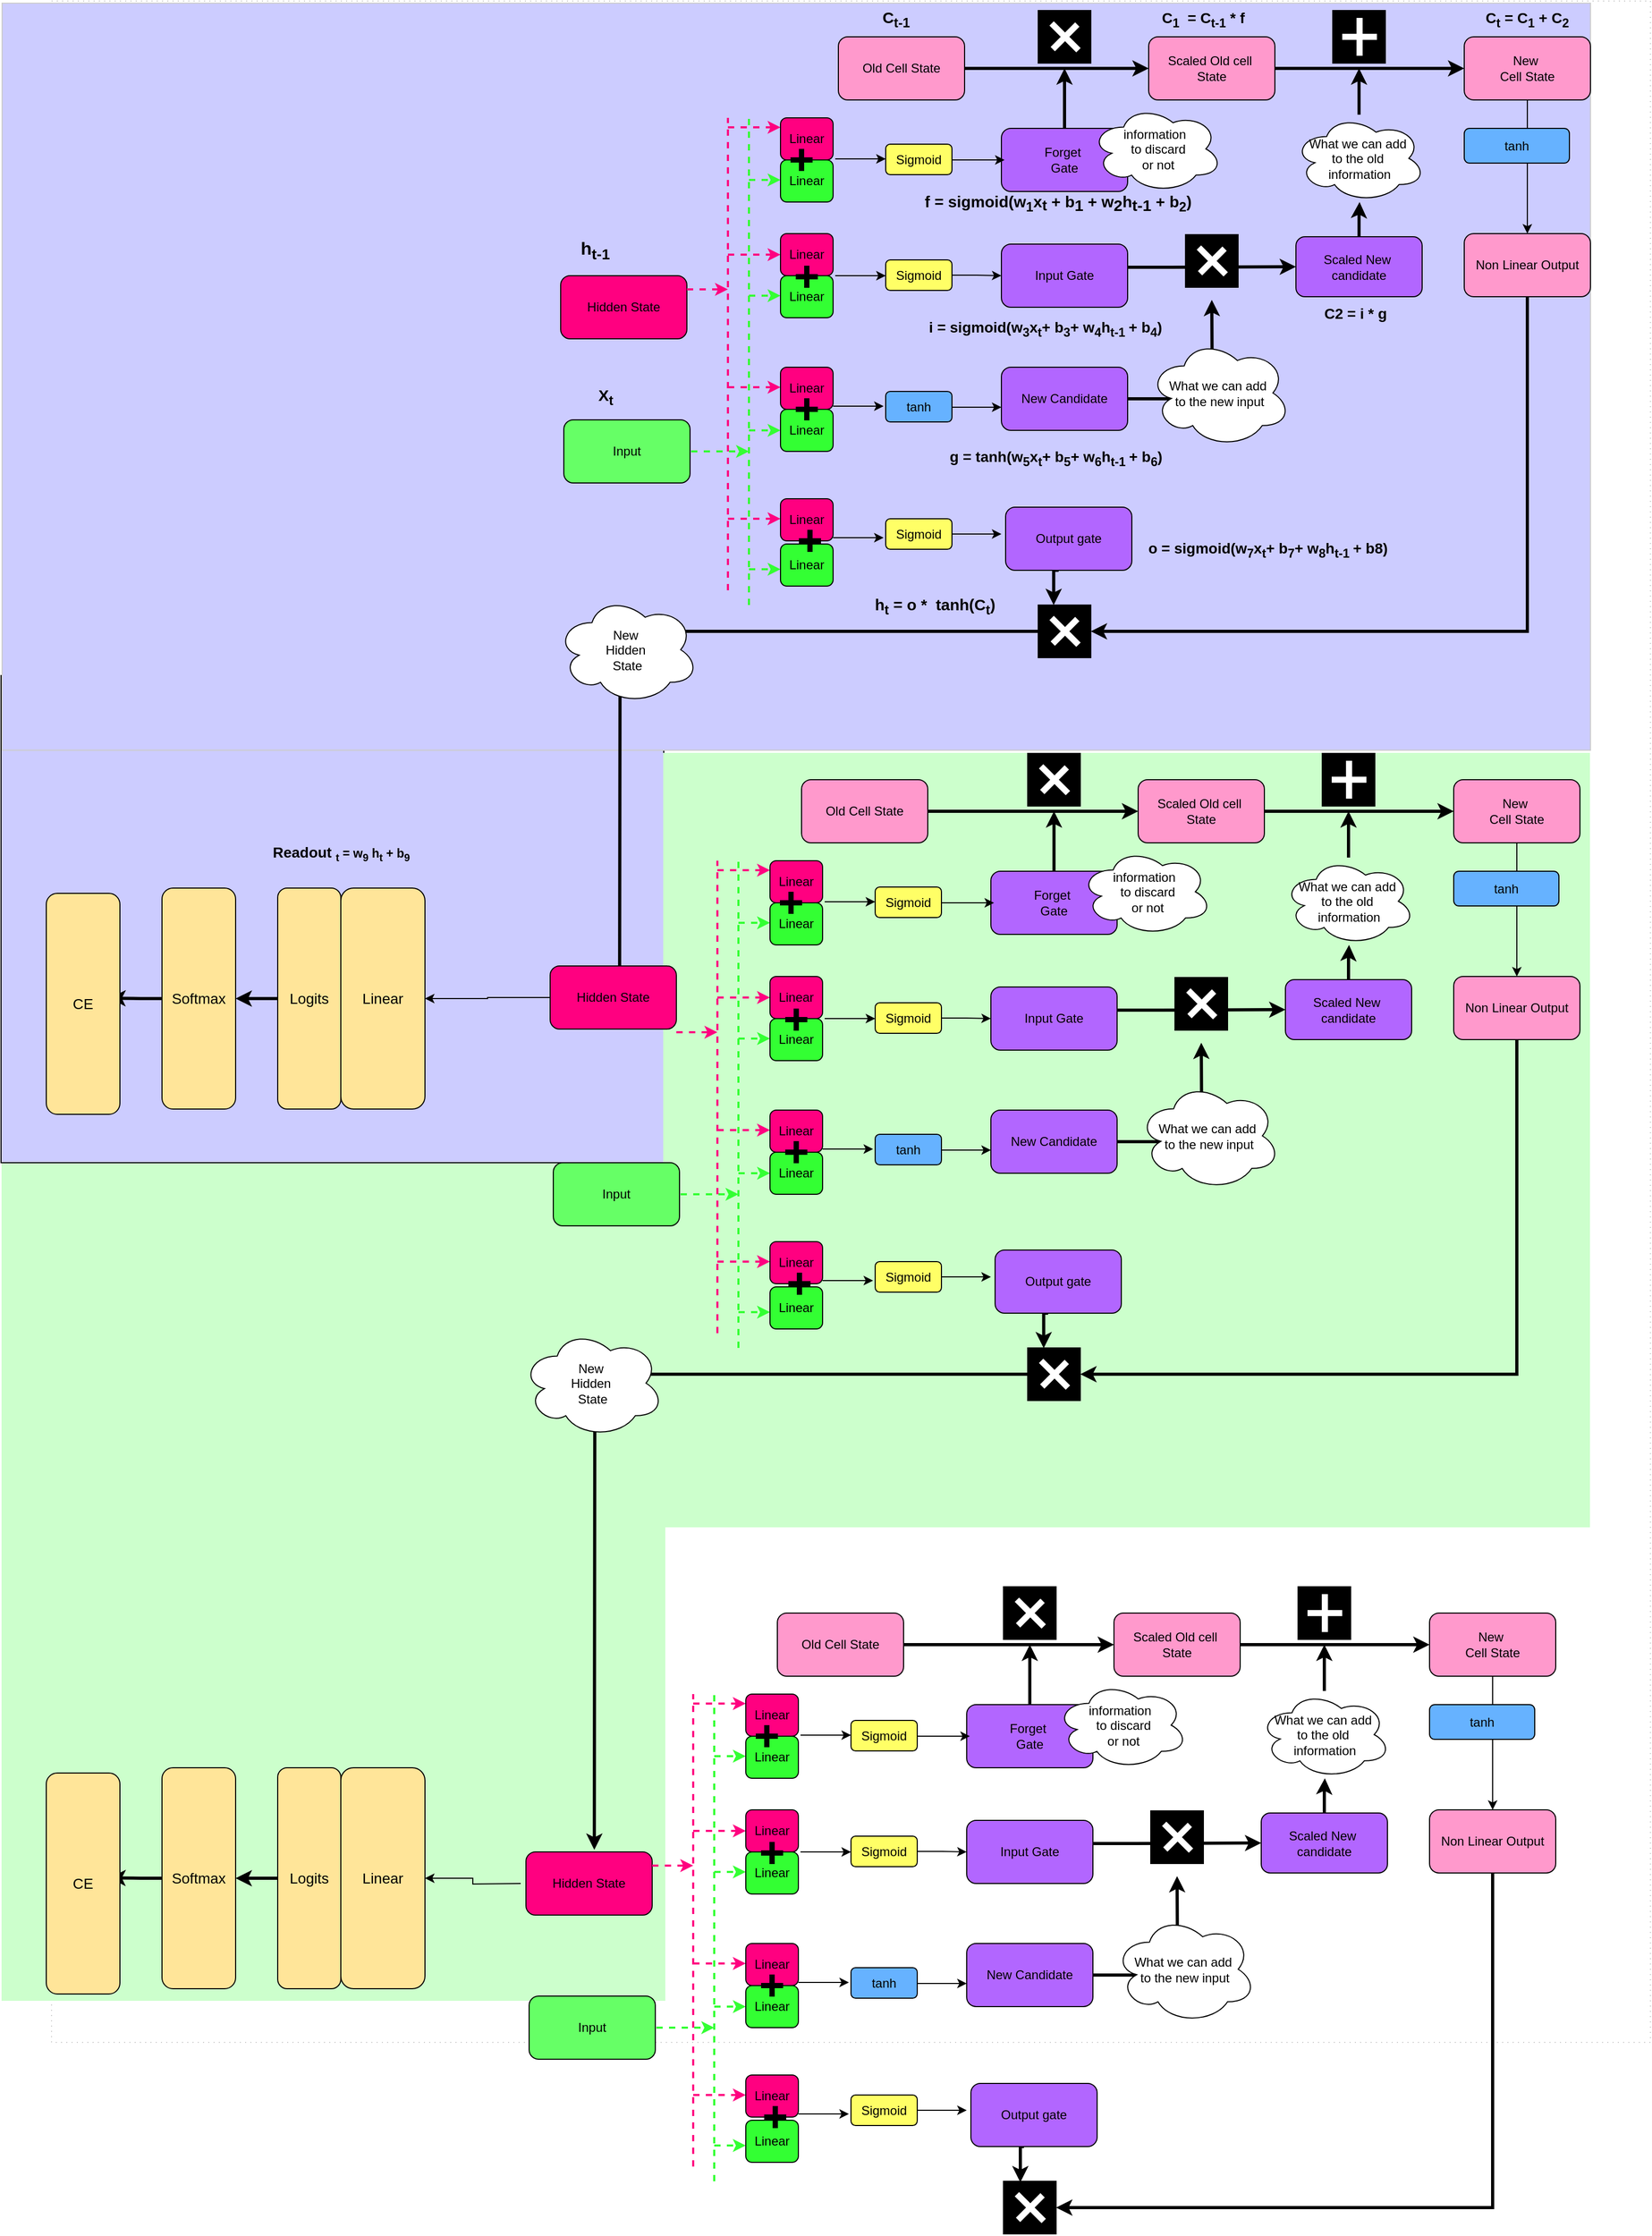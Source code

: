 <mxGraphModel dx="972" dy="592" grid="1" gridSize="10" guides="1" tooltips="1" connect="1" arrows="1" fold="1" page="1" pageScale="1" pageWidth="1654" pageHeight="2336" background="#ffffff"><root><mxCell id="0"/><mxCell id="1" parent="0"/><mxCell id="340" value="" style="group;dashed=1;dashPattern=1 4;fillColor=#ffffff;strokeColor=#CCCCCC;" parent="1" vertex="1" connectable="0"><mxGeometry x="134" y="63" width="1520" height="1940" as="geometry"/></mxCell><mxCell id="337" value="" style="rounded=0;whiteSpace=wrap;html=1;fillColor=#CCCCFF;" parent="340" vertex="1"><mxGeometry x="-48" y="641" width="630" height="463" as="geometry"/></mxCell><mxCell id="336" value="" style="rounded=0;whiteSpace=wrap;html=1;fillColor=#CCCCFF;strokeColor=#CCCCCC;" parent="340" vertex="1"><mxGeometry x="-47" y="2" width="1510" height="710" as="geometry"/></mxCell><mxCell id="343" value="" style="rounded=0;whiteSpace=wrap;html=1;fillColor=#CCFFCC;strokeColor=#CCFFCC;" parent="340" vertex="1"><mxGeometry x="582" y="715" width="880" height="735" as="geometry"/></mxCell><mxCell id="345" value="" style="rounded=0;whiteSpace=wrap;html=1;fillColor=#CCFFCC;strokeColor=#CCFFCC;" parent="340" vertex="1"><mxGeometry x="-47" y="1105" width="630" height="795" as="geometry"/></mxCell><mxCell id="350" value="&lt;font style=&quot;font-size: 17px&quot;&gt;&lt;b&gt;h&lt;sub&gt;t-1&lt;/sub&gt;&lt;/b&gt;&lt;/font&gt;" style="text;html=1;strokeColor=none;fillColor=none;align=center;verticalAlign=middle;whiteSpace=wrap;rounded=0;dashed=1;dashPattern=1 4;" parent="340" vertex="1"><mxGeometry x="497" y="227" width="40" height="20" as="geometry"/></mxCell><mxCell id="357" value="&lt;font style=&quot;font-size: 14px&quot;&gt;&lt;b&gt;C2 = i * g&lt;/b&gt;&lt;/font&gt;" style="text;html=1;resizable=0;points=[];autosize=1;align=left;verticalAlign=top;spacingTop=-4;" parent="340" vertex="1"><mxGeometry x="1208" y="286" width="80" height="10" as="geometry"/></mxCell><mxCell id="353" value="&lt;font style=&quot;font-size: 15px&quot;&gt;&lt;b&gt;C&lt;sub&gt;t-1&lt;/sub&gt;&lt;/b&gt;&lt;/font&gt;" style="text;html=1;strokeColor=none;fillColor=none;align=center;verticalAlign=middle;whiteSpace=wrap;rounded=0;dashed=1;dashPattern=1 4;" parent="340" vertex="1"><mxGeometry x="783" y="7" width="40" height="20" as="geometry"/></mxCell><mxCell id="355" value="&lt;font style=&quot;font-size: 14px&quot;&gt;&lt;b&gt;C&lt;sub&gt;1&lt;/sub&gt;&amp;nbsp; = C&lt;sub&gt;t-1&lt;/sub&gt; * f&lt;/b&gt;&lt;/font&gt;" style="text;html=1;strokeColor=none;fillColor=none;align=center;verticalAlign=middle;whiteSpace=wrap;rounded=0;dashed=1;dashPattern=1 4;" parent="340" vertex="1"><mxGeometry x="1010" y="7" width="170" height="20" as="geometry"/></mxCell><mxCell id="356" value="&lt;font style=&quot;font-size: 14px&quot;&gt;&lt;b&gt;C&lt;sub&gt;t&lt;/sub&gt; = C&lt;sub&gt;1&lt;/sub&gt; + C&lt;sub&gt;2&lt;/sub&gt;&lt;/b&gt;&lt;/font&gt;" style="text;html=1;strokeColor=none;fillColor=none;align=center;verticalAlign=middle;whiteSpace=wrap;rounded=0;dashed=1;dashPattern=1 4;" parent="340" vertex="1"><mxGeometry x="1343" y="2" width="120" height="30" as="geometry"/></mxCell><mxCell id="352" value="&lt;font style=&quot;font-size: 15px&quot;&gt;&lt;b&gt;X&lt;sub&gt;t&lt;/sub&gt;&lt;/b&gt;&lt;/font&gt;" style="text;html=1;strokeColor=none;fillColor=none;align=center;verticalAlign=middle;whiteSpace=wrap;rounded=0;dashed=1;dashPattern=1 4;" parent="340" vertex="1"><mxGeometry x="507" y="366" width="40" height="20" as="geometry"/></mxCell><mxCell id="358" style="edgeStyle=orthogonalEdgeStyle;rounded=0;html=1;exitX=0.5;exitY=0;entryX=0.5;entryY=0;jettySize=auto;orthogonalLoop=1;" parent="340" source="352" target="352" edge="1"><mxGeometry relative="1" as="geometry"/></mxCell><mxCell id="371" value="&lt;b&gt;&lt;font style=&quot;font-size: 15px&quot;&gt;f = sigmoid(w&lt;sub&gt;1&lt;/sub&gt;x&lt;/font&gt;&lt;font&gt;&lt;sub&gt;&lt;font style=&quot;font-size: 14px&quot;&gt;t&lt;/font&gt;&lt;/sub&gt;&lt;span style=&quot;font-size: 15px&quot;&gt;&amp;nbsp;+ b&lt;/span&gt;&lt;sub style=&quot;font-size: 15px&quot;&gt;1&lt;/sub&gt;&lt;span style=&quot;font-size: 15px&quot;&gt; + w&lt;/span&gt;&lt;sub style=&quot;font-size: 15px&quot;&gt;2&lt;/sub&gt;&lt;span style=&quot;font-size: 15px&quot;&gt;h&lt;/span&gt;&lt;sub style=&quot;font-size: 15px&quot;&gt;t-1&amp;nbsp;&lt;/sub&gt;&lt;span style=&quot;font-size: 15px&quot;&gt;+ b&lt;sub&gt;2&lt;/sub&gt;)&lt;/span&gt;&lt;/font&gt;&lt;/b&gt;" style="text;html=1;strokeColor=none;fillColor=none;align=center;verticalAlign=middle;whiteSpace=wrap;rounded=0;dashed=1;dashPattern=1 4;" parent="340" vertex="1"><mxGeometry x="787" y="182" width="340" height="20" as="geometry"/></mxCell><mxCell id="372" value="&lt;font style=&quot;font-size: 14px&quot;&gt;&lt;b&gt;i = sigmoid(w&lt;sub&gt;3&lt;/sub&gt;x&lt;sub&gt;t&lt;/sub&gt;+ b&lt;sub&gt;3&lt;/sub&gt;+ w&lt;sub&gt;4&lt;/sub&gt;h&lt;sub&gt;t-1&amp;nbsp;&lt;/sub&gt;+ b&lt;sub&gt;4&lt;/sub&gt;)&lt;/b&gt;&lt;/font&gt;" style="text;html=1;strokeColor=none;fillColor=none;align=center;verticalAlign=middle;whiteSpace=wrap;rounded=0;dashed=1;dashPattern=1 4;" parent="340" vertex="1"><mxGeometry x="805" y="301" width="280" height="20" as="geometry"/></mxCell><mxCell id="373" value="&lt;font style=&quot;font-size: 14px&quot;&gt;&lt;b&gt;&lt;span&gt;o = sigmoid(w&lt;/span&gt;&lt;sub&gt;7&lt;/sub&gt;&lt;span&gt;x&lt;/span&gt;&lt;sub&gt;t&lt;/sub&gt;&lt;span&gt;+ b&lt;/span&gt;&lt;sub&gt;7&lt;/sub&gt;&lt;span&gt;+ w&lt;/span&gt;&lt;sub&gt;8&lt;/sub&gt;&lt;span&gt;h&lt;/span&gt;&lt;sub&gt;t-1&amp;nbsp;&lt;/sub&gt;&lt;span&gt;+ b8)&lt;/span&gt;&lt;/b&gt;&lt;/font&gt;" style="text;html=1;strokeColor=none;fillColor=none;align=center;verticalAlign=middle;whiteSpace=wrap;rounded=0;dashed=1;dashPattern=1 4;" parent="340" vertex="1"><mxGeometry x="1033" y="511" width="247" height="20" as="geometry"/></mxCell><mxCell id="376" value="&lt;font style=&quot;font-size: 14px&quot;&gt;&lt;b&gt;g = tanh(w&lt;sub&gt;5&lt;/sub&gt;x&lt;sub&gt;t&lt;/sub&gt;+ b&lt;sub&gt;5&lt;/sub&gt;+ w&lt;sub&gt;6&lt;/sub&gt;h&lt;sub&gt;t-1&amp;nbsp;&lt;/sub&gt;+ b&lt;sub&gt;6&lt;/sub&gt;)&lt;/b&gt;&lt;/font&gt;" style="text;html=1;strokeColor=none;fillColor=none;align=center;verticalAlign=middle;whiteSpace=wrap;rounded=0;dashed=1;dashPattern=1 4;" vertex="1" parent="340"><mxGeometry x="815" y="424" width="280" height="20" as="geometry"/></mxCell><mxCell id="377" value="&lt;font style=&quot;font-size: 15px&quot;&gt;&lt;b&gt;h&lt;sub&gt;t&lt;/sub&gt; = o *&amp;nbsp; tanh(C&lt;sub&gt;t&lt;/sub&gt;)&lt;/b&gt;&lt;/font&gt;" style="text;html=1;strokeColor=none;fillColor=none;align=center;verticalAlign=middle;whiteSpace=wrap;rounded=0;" vertex="1" parent="340"><mxGeometry x="760" y="565" width="160" height="20" as="geometry"/></mxCell><mxCell id="378" value="&lt;b style=&quot;font-size: 14px&quot;&gt;Readout &lt;/b&gt;&lt;b style=&quot;font-size: 11.667px&quot;&gt;&lt;sub&gt;t&lt;/sub&gt; = w&lt;sub&gt;9&lt;/sub&gt; h&lt;sub&gt;t&lt;/sub&gt; + b&lt;sub&gt;9&lt;/sub&gt;&lt;/b&gt;" style="text;html=1;strokeColor=none;fillColor=none;align=center;verticalAlign=middle;whiteSpace=wrap;rounded=0;" vertex="1" parent="340"><mxGeometry x="168" y="800" width="215" height="20" as="geometry"/></mxCell><mxCell id="2" value="Hidden State" style="rounded=1;whiteSpace=wrap;html=1;fillColor=#FF0080;" parent="1" vertex="1"><mxGeometry x="618" y="324" width="120" height="60" as="geometry"/></mxCell><mxCell id="3" value="Input" style="rounded=1;whiteSpace=wrap;html=1;fillColor=#66FF66;" parent="1" vertex="1"><mxGeometry x="621" y="461" width="120" height="60" as="geometry"/></mxCell><mxCell id="28" style="edgeStyle=orthogonalEdgeStyle;rounded=0;html=1;jettySize=auto;orthogonalLoop=1;strokeWidth=3;" parent="1" source="12" target="13" edge="1"><mxGeometry relative="1" as="geometry"/></mxCell><mxCell id="12" value="Old&amp;nbsp;&lt;span&gt;Cell State&lt;/span&gt;" style="rounded=1;whiteSpace=wrap;html=1;fillColor=#FF99CC;" parent="1" vertex="1"><mxGeometry x="882" y="97" width="120" height="60" as="geometry"/></mxCell><mxCell id="29" style="edgeStyle=orthogonalEdgeStyle;rounded=0;html=1;entryX=0;entryY=0.5;jettySize=auto;orthogonalLoop=1;strokeWidth=3;" parent="1" source="13" target="14" edge="1"><mxGeometry relative="1" as="geometry"/></mxCell><mxCell id="13" value="Scaled Old cell&amp;nbsp;&lt;div&gt;State&lt;/div&gt;" style="rounded=1;whiteSpace=wrap;html=1;fillColor=#FF99CC;" parent="1" vertex="1"><mxGeometry x="1177" y="97" width="120" height="60" as="geometry"/></mxCell><mxCell id="51" style="edgeStyle=orthogonalEdgeStyle;rounded=0;html=1;exitX=0.5;exitY=1;jettySize=auto;orthogonalLoop=1;" parent="1" source="14" target="20" edge="1"><mxGeometry relative="1" as="geometry"/></mxCell><mxCell id="14" value="New&amp;nbsp;&lt;div&gt;Cell State&lt;/div&gt;" style="rounded=1;whiteSpace=wrap;html=1;fillColor=#FF99CC;" parent="1" vertex="1"><mxGeometry x="1477" y="97" width="120" height="60" as="geometry"/></mxCell><mxCell id="87" style="edgeStyle=orthogonalEdgeStyle;rounded=0;html=1;jettySize=auto;orthogonalLoop=1;strokeColor=#000000;strokeWidth=3;" parent="1" source="15" edge="1"><mxGeometry relative="1" as="geometry"><mxPoint x="1237" y="347" as="targetPoint"/></mxGeometry></mxCell><mxCell id="15" value="New Candidate" style="rounded=1;whiteSpace=wrap;html=1;fillColor=#B266FF;" parent="1" vertex="1"><mxGeometry x="1037" y="411" width="120" height="60" as="geometry"/></mxCell><mxCell id="52" style="edgeStyle=orthogonalEdgeStyle;rounded=0;html=1;jettySize=auto;orthogonalLoop=1;strokeWidth=3;" parent="1" source="16" edge="1"><mxGeometry relative="1" as="geometry"><mxPoint x="1097" y="127" as="targetPoint"/></mxGeometry></mxCell><mxCell id="16" value="Forget&amp;nbsp;&lt;div&gt;Gate&lt;/div&gt;" style="rounded=1;whiteSpace=wrap;html=1;fillColor=#B266FF;" parent="1" vertex="1"><mxGeometry x="1037" y="184" width="120" height="60" as="geometry"/></mxCell><mxCell id="31" style="edgeStyle=orthogonalEdgeStyle;rounded=0;html=1;entryX=0;entryY=0.5;jettySize=auto;orthogonalLoop=1;strokeWidth=3;" parent="1" source="17" target="19" edge="1"><mxGeometry relative="1" as="geometry"><Array as="points"><mxPoint x="1197" y="316"/><mxPoint x="1197" y="316"/></Array></mxGeometry></mxCell><mxCell id="17" value="Input Gate" style="rounded=1;whiteSpace=wrap;html=1;fillColor=#B266FF;" parent="1" vertex="1"><mxGeometry x="1037" y="294" width="120" height="60" as="geometry"/></mxCell><mxCell id="84" style="edgeStyle=orthogonalEdgeStyle;rounded=0;html=1;exitX=0.5;exitY=1;jettySize=auto;orthogonalLoop=1;strokeColor=#000000;strokeWidth=3;" parent="1" edge="1"><mxGeometry relative="1" as="geometry"><mxPoint x="1091.412" y="603.941" as="sourcePoint"/><mxPoint x="1086.706" y="637" as="targetPoint"/></mxGeometry></mxCell><mxCell id="18" value="Output gate" style="rounded=1;whiteSpace=wrap;html=1;fillColor=#B266FF;" parent="1" vertex="1"><mxGeometry x="1041" y="544" width="120" height="60" as="geometry"/></mxCell><mxCell id="30" style="edgeStyle=orthogonalEdgeStyle;rounded=0;html=1;jettySize=auto;orthogonalLoop=1;strokeWidth=3;" parent="1" source="90" edge="1"><mxGeometry relative="1" as="geometry"><mxPoint x="1377.0" y="127" as="targetPoint"/></mxGeometry></mxCell><mxCell id="19" value="Scaled New&amp;nbsp;&lt;div&gt;candidate&lt;/div&gt;" style="rounded=1;whiteSpace=wrap;html=1;fillColor=#B266FF;" parent="1" vertex="1"><mxGeometry x="1317" y="287" width="120" height="57" as="geometry"/></mxCell><mxCell id="83" style="edgeStyle=orthogonalEdgeStyle;rounded=0;html=1;exitX=0.5;exitY=1;entryX=1;entryY=0.5;jettySize=auto;orthogonalLoop=1;strokeColor=#000000;strokeWidth=3;" parent="1" source="20" target="81" edge="1"><mxGeometry relative="1" as="geometry"/></mxCell><mxCell id="20" value="Non Linear Output" style="rounded=1;whiteSpace=wrap;html=1;fillColor=#FF99CC;" parent="1" vertex="1"><mxGeometry x="1477" y="284" width="120" height="60" as="geometry"/></mxCell><mxCell id="22" value="tanh" style="rounded=1;whiteSpace=wrap;html=1;fillColor=#66B2FF;" parent="1" vertex="1"><mxGeometry x="1477" y="184" width="100" height="33" as="geometry"/></mxCell><mxCell id="39" style="edgeStyle=orthogonalEdgeStyle;rounded=0;html=1;jettySize=auto;orthogonalLoop=1;" parent="1" source="23" edge="1"><mxGeometry relative="1" as="geometry"><mxPoint x="1037" y="569.5" as="targetPoint"/></mxGeometry></mxCell><mxCell id="23" value="&lt;span&gt;Sigmoid&lt;/span&gt;" style="rounded=1;whiteSpace=wrap;html=1;fillColor=#FFFF66;" parent="1" vertex="1"><mxGeometry x="927" y="555" width="63" height="29" as="geometry"/></mxCell><mxCell id="50" style="edgeStyle=orthogonalEdgeStyle;rounded=0;html=1;entryX=0.083;entryY=0.625;entryPerimeter=0;jettySize=auto;orthogonalLoop=1;" parent="1" edge="1"><mxGeometry relative="1" as="geometry"><mxPoint x="980" y="449" as="sourcePoint"/><mxPoint x="1037" y="449" as="targetPoint"/></mxGeometry></mxCell><mxCell id="24" value="tanh" style="rounded=1;whiteSpace=wrap;html=1;fillColor=#66B2FF;" parent="1" vertex="1"><mxGeometry x="927" y="434" width="63" height="29" as="geometry"/></mxCell><mxCell id="36" style="edgeStyle=orthogonalEdgeStyle;rounded=0;html=1;entryX=0;entryY=0.5;jettySize=auto;orthogonalLoop=1;" parent="1" source="25" target="17" edge="1"><mxGeometry relative="1" as="geometry"/></mxCell><mxCell id="25" value="&lt;span&gt;Sigmoid&lt;/span&gt;" style="rounded=1;whiteSpace=wrap;html=1;fillColor=#FFFF66;" parent="1" vertex="1"><mxGeometry x="927" y="309" width="63" height="29" as="geometry"/></mxCell><mxCell id="35" style="edgeStyle=orthogonalEdgeStyle;rounded=0;html=1;entryX=0.083;entryY=0.492;entryPerimeter=0;jettySize=auto;orthogonalLoop=1;" parent="1" edge="1"><mxGeometry relative="1" as="geometry"><mxPoint x="983" y="214" as="sourcePoint"/><mxPoint x="1040" y="214" as="targetPoint"/></mxGeometry></mxCell><mxCell id="26" value="Sigmoid" style="rounded=1;whiteSpace=wrap;html=1;fillColor=#FFFF66;" parent="1" vertex="1"><mxGeometry x="927" y="199" width="63" height="29" as="geometry"/></mxCell><mxCell id="54" value="" style="endArrow=classic;html=1;" parent="1" edge="1"><mxGeometry width="50" height="50" relative="1" as="geometry"><mxPoint x="879" y="213" as="sourcePoint"/><mxPoint x="927" y="213" as="targetPoint"/></mxGeometry></mxCell><mxCell id="55" value="" style="endArrow=classic;html=1;" parent="1" edge="1"><mxGeometry width="50" height="50" relative="1" as="geometry"><mxPoint x="877" y="573" as="sourcePoint"/><mxPoint x="925" y="573" as="targetPoint"/></mxGeometry></mxCell><mxCell id="56" value="" style="endArrow=classic;html=1;" parent="1" edge="1"><mxGeometry width="50" height="50" relative="1" as="geometry"><mxPoint x="877" y="448" as="sourcePoint"/><mxPoint x="925" y="448" as="targetPoint"/></mxGeometry></mxCell><mxCell id="57" value="" style="endArrow=classic;html=1;" parent="1" edge="1"><mxGeometry width="50" height="50" relative="1" as="geometry"><mxPoint x="879" y="324" as="sourcePoint"/><mxPoint x="927" y="324" as="targetPoint"/></mxGeometry></mxCell><mxCell id="58" value="" style="endArrow=none;dashed=1;html=1;strokeWidth=2;strokeColor=#FF0080;" parent="1" edge="1"><mxGeometry width="50" height="50" relative="1" as="geometry"><mxPoint x="777" y="623" as="sourcePoint"/><mxPoint x="777" y="174" as="targetPoint"/></mxGeometry></mxCell><mxCell id="59" value="" style="endArrow=none;html=1;strokeWidth=2;strokeColor=#33FF33;dashed=1;" parent="1" edge="1"><mxGeometry width="50" height="50" relative="1" as="geometry"><mxPoint x="797" y="637" as="sourcePoint"/><mxPoint x="797" y="174" as="targetPoint"/></mxGeometry></mxCell><mxCell id="60" style="edgeStyle=orthogonalEdgeStyle;rounded=0;html=1;exitX=1;exitY=0.5;entryX=1;entryY=0.5;jettySize=auto;orthogonalLoop=1;" parent="1" source="2" target="2" edge="1"><mxGeometry relative="1" as="geometry"/></mxCell><mxCell id="61" value="" style="endArrow=classic;html=1;strokeWidth=2;strokeColor=#33FF33;dashed=1;" parent="1" edge="1"><mxGeometry width="50" height="50" relative="1" as="geometry"><mxPoint x="797" y="233" as="sourcePoint"/><mxPoint x="827" y="233" as="targetPoint"/></mxGeometry></mxCell><mxCell id="62" value="" style="endArrow=classic;html=1;strokeWidth=2;strokeColor=#33FF33;dashed=1;" parent="1" edge="1"><mxGeometry width="50" height="50" relative="1" as="geometry"><mxPoint x="797" y="603" as="sourcePoint"/><mxPoint x="827" y="603" as="targetPoint"/></mxGeometry></mxCell><mxCell id="63" value="" style="endArrow=classic;html=1;strokeWidth=2;strokeColor=#33FF33;dashed=1;" parent="1" edge="1"><mxGeometry width="50" height="50" relative="1" as="geometry"><mxPoint x="797" y="471" as="sourcePoint"/><mxPoint x="827" y="471" as="targetPoint"/></mxGeometry></mxCell><mxCell id="64" value="" style="endArrow=classic;html=1;strokeWidth=2;strokeColor=#33FF33;dashed=1;" parent="1" edge="1"><mxGeometry width="50" height="50" relative="1" as="geometry"><mxPoint x="797" y="343" as="sourcePoint"/><mxPoint x="827" y="343" as="targetPoint"/></mxGeometry></mxCell><mxCell id="65" value="" style="endArrow=classic;html=1;dashed=1;strokeWidth=2;strokeColor=#FF0080;" parent="1" edge="1"><mxGeometry width="50" height="50" relative="1" as="geometry"><mxPoint x="777" y="183" as="sourcePoint"/><mxPoint x="827" y="183" as="targetPoint"/></mxGeometry></mxCell><mxCell id="66" value="" style="endArrow=classic;html=1;dashed=1;strokeWidth=2;strokeColor=#FF0080;" parent="1" edge="1"><mxGeometry width="50" height="50" relative="1" as="geometry"><mxPoint x="777" y="304" as="sourcePoint"/><mxPoint x="827" y="304" as="targetPoint"/></mxGeometry></mxCell><mxCell id="67" value="" style="endArrow=classic;html=1;dashed=1;strokeWidth=2;strokeColor=#FF0080;" parent="1" edge="1"><mxGeometry width="50" height="50" relative="1" as="geometry"><mxPoint x="777" y="430" as="sourcePoint"/><mxPoint x="827" y="430" as="targetPoint"/></mxGeometry></mxCell><mxCell id="68" value="" style="endArrow=classic;html=1;dashed=1;strokeWidth=2;strokeColor=#FF0080;" parent="1" edge="1"><mxGeometry width="50" height="50" relative="1" as="geometry"><mxPoint x="777" y="555" as="sourcePoint"/><mxPoint x="827" y="555" as="targetPoint"/></mxGeometry></mxCell><mxCell id="69" value="" style="endArrow=classic;html=1;dashed=1;strokeWidth=2;strokeColor=#FF0080;" parent="1" edge="1"><mxGeometry width="50" height="50" relative="1" as="geometry"><mxPoint x="738" y="337" as="sourcePoint"/><mxPoint x="777" y="337" as="targetPoint"/></mxGeometry></mxCell><mxCell id="70" value="" style="endArrow=classic;html=1;strokeWidth=2;strokeColor=#33FF33;dashed=1;" parent="1" edge="1"><mxGeometry width="50" height="50" relative="1" as="geometry"><mxPoint x="742" y="491" as="sourcePoint"/><mxPoint x="797" y="491" as="targetPoint"/></mxGeometry></mxCell><mxCell id="4" value="Linear" style="rounded=1;whiteSpace=wrap;html=1;fillColor=#FF0080;" parent="1" vertex="1"><mxGeometry x="827" y="174" width="50" height="40" as="geometry"/></mxCell><mxCell id="5" value="&lt;span&gt;Linear&lt;/span&gt;" style="rounded=1;whiteSpace=wrap;html=1;fillColor=#33FF33;" parent="1" vertex="1"><mxGeometry x="827" y="214" width="50" height="40" as="geometry"/></mxCell><mxCell id="45" value="" style="shape=cross;whiteSpace=wrap;html=1;fillColor=#000000;" parent="1" vertex="1"><mxGeometry x="837" y="204" width="20" height="20" as="geometry"/></mxCell><mxCell id="6" value="&lt;span&gt;Linear&lt;/span&gt;" style="rounded=1;whiteSpace=wrap;html=1;direction=west;fillColor=#33FF33;" parent="1" vertex="1"><mxGeometry x="827" y="324" width="50" height="40" as="geometry"/></mxCell><mxCell id="7" value="&lt;span&gt;Linear&lt;/span&gt;" style="rounded=1;whiteSpace=wrap;html=1;fillColor=#FF0080;" parent="1" vertex="1"><mxGeometry x="827" y="284" width="50" height="40" as="geometry"/></mxCell><mxCell id="46" value="" style="shape=cross;whiteSpace=wrap;html=1;fillColor=#000000;" parent="1" vertex="1"><mxGeometry x="842" y="315" width="20" height="20" as="geometry"/></mxCell><mxCell id="8" value="&lt;span&gt;Linear&lt;/span&gt;" style="rounded=1;whiteSpace=wrap;html=1;fillColor=#FF0080;" parent="1" vertex="1"><mxGeometry x="827" y="411" width="50" height="40" as="geometry"/></mxCell><mxCell id="9" value="&lt;span&gt;Linear&lt;/span&gt;" style="rounded=1;whiteSpace=wrap;html=1;fillColor=#33FF33;" parent="1" vertex="1"><mxGeometry x="827" y="451" width="50" height="40" as="geometry"/></mxCell><mxCell id="44" value="" style="shape=cross;whiteSpace=wrap;html=1;fillColor=#000000;" parent="1" vertex="1"><mxGeometry x="842" y="441" width="20" height="20" as="geometry"/></mxCell><mxCell id="10" value="&lt;span&gt;Linear&lt;/span&gt;" style="rounded=1;whiteSpace=wrap;html=1;fillColor=#FF0080;" parent="1" vertex="1"><mxGeometry x="827" y="536" width="50" height="40" as="geometry"/></mxCell><mxCell id="11" value="&lt;span&gt;Linear&lt;/span&gt;" style="rounded=1;whiteSpace=wrap;html=1;fillColor=#33FF33;" parent="1" vertex="1"><mxGeometry x="827" y="579" width="50" height="40" as="geometry"/></mxCell><mxCell id="47" value="" style="shape=cross;whiteSpace=wrap;html=1;fillColor=#000000;" parent="1" vertex="1"><mxGeometry x="845" y="566" width="20" height="20" as="geometry"/></mxCell><mxCell id="72" value="" style="whiteSpace=wrap;html=1;aspect=fixed;fillColor=#000000;" parent="1" vertex="1"><mxGeometry x="1072" y="72" width="50" height="50" as="geometry"/></mxCell><mxCell id="73" value="" style="shape=cross;whiteSpace=wrap;html=1;fillColor=#FFFFFF;rotation=45;" parent="1" vertex="1"><mxGeometry x="1079" y="80" width="37" height="34" as="geometry"/></mxCell><mxCell id="78" value="" style="whiteSpace=wrap;html=1;aspect=fixed;fillColor=#000000;" parent="1" vertex="1"><mxGeometry x="1212" y="285" width="50" height="50" as="geometry"/></mxCell><mxCell id="79" value="" style="shape=cross;whiteSpace=wrap;html=1;fillColor=#FFFFFF;rotation=45;" parent="1" vertex="1"><mxGeometry x="1219" y="293" width="37" height="34" as="geometry"/></mxCell><mxCell id="233" style="edgeStyle=orthogonalEdgeStyle;rounded=0;html=1;exitX=0;exitY=0.5;jettySize=auto;orthogonalLoop=1;strokeColor=#000000;strokeWidth=3;" parent="1" source="81" edge="1"><mxGeometry relative="1" as="geometry"><mxPoint x="674" y="1028" as="targetPoint"/></mxGeometry></mxCell><mxCell id="81" value="" style="whiteSpace=wrap;html=1;aspect=fixed;fillColor=#000000;" parent="1" vertex="1"><mxGeometry x="1072" y="637" width="50" height="50" as="geometry"/></mxCell><mxCell id="82" value="" style="shape=cross;whiteSpace=wrap;html=1;fillColor=#FFFFFF;rotation=45;" parent="1" vertex="1"><mxGeometry x="1079" y="645" width="37" height="34" as="geometry"/></mxCell><mxCell id="85" value="" style="whiteSpace=wrap;html=1;aspect=fixed;fillColor=#000000;" parent="1" vertex="1"><mxGeometry x="1352" y="72" width="50" height="50" as="geometry"/></mxCell><mxCell id="86" value="" style="shape=cross;whiteSpace=wrap;html=1;fillColor=#FFFFFF;rotation=90;" parent="1" vertex="1"><mxGeometry x="1359" y="80" width="37" height="34" as="geometry"/></mxCell><mxCell id="88" value="What we can add&amp;nbsp;&lt;div&gt;to the new input&lt;/div&gt;" style="ellipse;shape=cloud;whiteSpace=wrap;html=1;fillColor=#FFFFFF;" parent="1" vertex="1"><mxGeometry x="1177" y="384" width="135" height="103" as="geometry"/></mxCell><mxCell id="90" value="What we can add&amp;nbsp;&lt;div&gt;to the old&amp;nbsp;&lt;/div&gt;&lt;div&gt;information&lt;/div&gt;" style="ellipse;shape=cloud;whiteSpace=wrap;html=1;fillColor=#FFFFFF;" parent="1" vertex="1"><mxGeometry x="1315" y="171" width="125" height="83" as="geometry"/></mxCell><mxCell id="91" style="edgeStyle=orthogonalEdgeStyle;rounded=0;html=1;jettySize=auto;orthogonalLoop=1;strokeWidth=3;" parent="1" source="19" target="90" edge="1"><mxGeometry relative="1" as="geometry"><mxPoint x="1377.0" y="127" as="targetPoint"/><mxPoint x="1376.706" y="287" as="sourcePoint"/></mxGeometry></mxCell><mxCell id="92" value="&lt;div&gt;information&amp;nbsp;&lt;/div&gt;&lt;div&gt;&amp;nbsp;to discard&lt;/div&gt;&lt;div&gt;&amp;nbsp;or not&lt;/div&gt;" style="ellipse;shape=cloud;whiteSpace=wrap;html=1;fillColor=#FFFFFF;" parent="1" vertex="1"><mxGeometry x="1122" y="162" width="125" height="83" as="geometry"/></mxCell><mxCell id="339" style="edgeStyle=orthogonalEdgeStyle;rounded=0;html=1;jettySize=auto;orthogonalLoop=1;" parent="1" source="163" target="308" edge="1"><mxGeometry relative="1" as="geometry"/></mxCell><mxCell id="163" value="Hidden State" style="rounded=1;whiteSpace=wrap;html=1;fillColor=#FF0080;" parent="1" vertex="1"><mxGeometry x="608" y="980" width="120" height="60" as="geometry"/></mxCell><mxCell id="164" value="Input" style="rounded=1;whiteSpace=wrap;html=1;fillColor=#66FF66;" parent="1" vertex="1"><mxGeometry x="611" y="1167" width="120" height="60" as="geometry"/></mxCell><mxCell id="165" style="edgeStyle=orthogonalEdgeStyle;rounded=0;html=1;jettySize=auto;orthogonalLoop=1;strokeWidth=3;" parent="1" source="166" target="168" edge="1"><mxGeometry relative="1" as="geometry"/></mxCell><mxCell id="166" value="Old&amp;nbsp;&lt;span&gt;Cell State&lt;/span&gt;" style="rounded=1;whiteSpace=wrap;html=1;fillColor=#FF99CC;" parent="1" vertex="1"><mxGeometry x="847" y="803" width="120" height="60" as="geometry"/></mxCell><mxCell id="167" style="edgeStyle=orthogonalEdgeStyle;rounded=0;html=1;entryX=0;entryY=0.5;jettySize=auto;orthogonalLoop=1;strokeWidth=3;" parent="1" source="168" target="170" edge="1"><mxGeometry relative="1" as="geometry"/></mxCell><mxCell id="168" value="Scaled Old cell&amp;nbsp;&lt;div&gt;State&lt;/div&gt;" style="rounded=1;whiteSpace=wrap;html=1;fillColor=#FF99CC;" parent="1" vertex="1"><mxGeometry x="1167" y="803" width="120" height="60" as="geometry"/></mxCell><mxCell id="169" style="edgeStyle=orthogonalEdgeStyle;rounded=0;html=1;exitX=0.5;exitY=1;jettySize=auto;orthogonalLoop=1;" parent="1" source="170" target="182" edge="1"><mxGeometry relative="1" as="geometry"/></mxCell><mxCell id="170" value="New&amp;nbsp;&lt;div&gt;Cell State&lt;/div&gt;" style="rounded=1;whiteSpace=wrap;html=1;fillColor=#FF99CC;" parent="1" vertex="1"><mxGeometry x="1467" y="803" width="120" height="60" as="geometry"/></mxCell><mxCell id="171" style="edgeStyle=orthogonalEdgeStyle;rounded=0;html=1;jettySize=auto;orthogonalLoop=1;strokeColor=#000000;strokeWidth=3;" parent="1" source="172" edge="1"><mxGeometry relative="1" as="geometry"><mxPoint x="1227" y="1053" as="targetPoint"/></mxGeometry></mxCell><mxCell id="172" value="New Candidate" style="rounded=1;whiteSpace=wrap;html=1;fillColor=#B266FF;" parent="1" vertex="1"><mxGeometry x="1027" y="1117" width="120" height="60" as="geometry"/></mxCell><mxCell id="173" style="edgeStyle=orthogonalEdgeStyle;rounded=0;html=1;jettySize=auto;orthogonalLoop=1;strokeWidth=3;" parent="1" source="174" edge="1"><mxGeometry relative="1" as="geometry"><mxPoint x="1087" y="833" as="targetPoint"/></mxGeometry></mxCell><mxCell id="174" value="Forget&amp;nbsp;&lt;div&gt;Gate&lt;/div&gt;" style="rounded=1;whiteSpace=wrap;html=1;fillColor=#B266FF;" parent="1" vertex="1"><mxGeometry x="1027" y="890" width="120" height="60" as="geometry"/></mxCell><mxCell id="175" style="edgeStyle=orthogonalEdgeStyle;rounded=0;html=1;entryX=0;entryY=0.5;jettySize=auto;orthogonalLoop=1;strokeWidth=3;" parent="1" source="176" target="180" edge="1"><mxGeometry relative="1" as="geometry"><Array as="points"><mxPoint x="1187" y="1022"/><mxPoint x="1187" y="1022"/></Array></mxGeometry></mxCell><mxCell id="176" value="Input Gate" style="rounded=1;whiteSpace=wrap;html=1;fillColor=#B266FF;" parent="1" vertex="1"><mxGeometry x="1027" y="1000" width="120" height="60" as="geometry"/></mxCell><mxCell id="177" style="edgeStyle=orthogonalEdgeStyle;rounded=0;html=1;exitX=0.5;exitY=1;jettySize=auto;orthogonalLoop=1;strokeColor=#000000;strokeWidth=3;" parent="1" edge="1"><mxGeometry relative="1" as="geometry"><mxPoint x="1081.412" y="1309.941" as="sourcePoint"/><mxPoint x="1077.235" y="1343.294" as="targetPoint"/></mxGeometry></mxCell><mxCell id="178" value="Output gate" style="rounded=1;whiteSpace=wrap;html=1;fillColor=#B266FF;" parent="1" vertex="1"><mxGeometry x="1031" y="1250" width="120" height="60" as="geometry"/></mxCell><mxCell id="179" style="edgeStyle=orthogonalEdgeStyle;rounded=0;html=1;jettySize=auto;orthogonalLoop=1;strokeWidth=3;" parent="1" source="230" edge="1"><mxGeometry relative="1" as="geometry"><mxPoint x="1367.0" y="833" as="targetPoint"/></mxGeometry></mxCell><mxCell id="180" value="Scaled New&amp;nbsp;&lt;div&gt;candidate&lt;/div&gt;" style="rounded=1;whiteSpace=wrap;html=1;fillColor=#B266FF;" parent="1" vertex="1"><mxGeometry x="1307" y="993" width="120" height="57" as="geometry"/></mxCell><mxCell id="181" style="edgeStyle=orthogonalEdgeStyle;rounded=0;html=1;exitX=0.5;exitY=1;entryX=1;entryY=0.5;jettySize=auto;orthogonalLoop=1;strokeColor=#000000;strokeWidth=3;" parent="1" source="182" target="225" edge="1"><mxGeometry relative="1" as="geometry"/></mxCell><mxCell id="182" value="Non Linear Output" style="rounded=1;whiteSpace=wrap;html=1;fillColor=#FF99CC;" parent="1" vertex="1"><mxGeometry x="1467" y="990" width="120" height="60" as="geometry"/></mxCell><mxCell id="183" value="tanh" style="rounded=1;whiteSpace=wrap;html=1;fillColor=#66B2FF;" parent="1" vertex="1"><mxGeometry x="1467" y="890" width="100" height="33" as="geometry"/></mxCell><mxCell id="184" style="edgeStyle=orthogonalEdgeStyle;rounded=0;html=1;jettySize=auto;orthogonalLoop=1;" parent="1" source="185" edge="1"><mxGeometry relative="1" as="geometry"><mxPoint x="1027" y="1275.5" as="targetPoint"/></mxGeometry></mxCell><mxCell id="185" value="&lt;span&gt;Sigmoid&lt;/span&gt;" style="rounded=1;whiteSpace=wrap;html=1;fillColor=#FFFF66;" parent="1" vertex="1"><mxGeometry x="917" y="1261" width="63" height="29" as="geometry"/></mxCell><mxCell id="186" style="edgeStyle=orthogonalEdgeStyle;rounded=0;html=1;entryX=0.083;entryY=0.625;entryPerimeter=0;jettySize=auto;orthogonalLoop=1;" parent="1" edge="1"><mxGeometry relative="1" as="geometry"><mxPoint x="970" y="1155" as="sourcePoint"/><mxPoint x="1027" y="1155" as="targetPoint"/></mxGeometry></mxCell><mxCell id="187" value="tanh" style="rounded=1;whiteSpace=wrap;html=1;fillColor=#66B2FF;" parent="1" vertex="1"><mxGeometry x="917" y="1140" width="63" height="29" as="geometry"/></mxCell><mxCell id="188" style="edgeStyle=orthogonalEdgeStyle;rounded=0;html=1;entryX=0;entryY=0.5;jettySize=auto;orthogonalLoop=1;" parent="1" source="189" target="176" edge="1"><mxGeometry relative="1" as="geometry"/></mxCell><mxCell id="189" value="&lt;span&gt;Sigmoid&lt;/span&gt;" style="rounded=1;whiteSpace=wrap;html=1;fillColor=#FFFF66;" parent="1" vertex="1"><mxGeometry x="917" y="1015" width="63" height="29" as="geometry"/></mxCell><mxCell id="190" style="edgeStyle=orthogonalEdgeStyle;rounded=0;html=1;entryX=0.083;entryY=0.492;entryPerimeter=0;jettySize=auto;orthogonalLoop=1;" parent="1" edge="1"><mxGeometry relative="1" as="geometry"><mxPoint x="973" y="920" as="sourcePoint"/><mxPoint x="1030" y="920" as="targetPoint"/></mxGeometry></mxCell><mxCell id="191" value="Sigmoid" style="rounded=1;whiteSpace=wrap;html=1;fillColor=#FFFF66;" parent="1" vertex="1"><mxGeometry x="917" y="905" width="63" height="29" as="geometry"/></mxCell><mxCell id="192" value="" style="endArrow=classic;html=1;" parent="1" edge="1"><mxGeometry width="50" height="50" relative="1" as="geometry"><mxPoint x="869" y="919" as="sourcePoint"/><mxPoint x="917" y="919" as="targetPoint"/></mxGeometry></mxCell><mxCell id="193" value="" style="endArrow=classic;html=1;" parent="1" edge="1"><mxGeometry width="50" height="50" relative="1" as="geometry"><mxPoint x="867" y="1279" as="sourcePoint"/><mxPoint x="915" y="1279" as="targetPoint"/></mxGeometry></mxCell><mxCell id="194" value="" style="endArrow=classic;html=1;" parent="1" edge="1"><mxGeometry width="50" height="50" relative="1" as="geometry"><mxPoint x="867" y="1154" as="sourcePoint"/><mxPoint x="915" y="1154" as="targetPoint"/></mxGeometry></mxCell><mxCell id="195" value="" style="endArrow=classic;html=1;" parent="1" edge="1"><mxGeometry width="50" height="50" relative="1" as="geometry"><mxPoint x="869" y="1030" as="sourcePoint"/><mxPoint x="917" y="1030" as="targetPoint"/></mxGeometry></mxCell><mxCell id="196" value="" style="endArrow=none;dashed=1;html=1;strokeWidth=2;strokeColor=#FF0080;" parent="1" edge="1"><mxGeometry width="50" height="50" relative="1" as="geometry"><mxPoint x="767" y="1329" as="sourcePoint"/><mxPoint x="767" y="880.0" as="targetPoint"/></mxGeometry></mxCell><mxCell id="197" value="" style="endArrow=none;html=1;strokeWidth=2;strokeColor=#33FF33;dashed=1;" parent="1" edge="1"><mxGeometry width="50" height="50" relative="1" as="geometry"><mxPoint x="787" y="1343" as="sourcePoint"/><mxPoint x="787" y="880.0" as="targetPoint"/></mxGeometry></mxCell><mxCell id="198" style="edgeStyle=orthogonalEdgeStyle;rounded=0;html=1;exitX=1;exitY=0.5;entryX=1;entryY=0.5;jettySize=auto;orthogonalLoop=1;" parent="1" source="163" target="163" edge="1"><mxGeometry relative="1" as="geometry"/></mxCell><mxCell id="199" value="" style="endArrow=classic;html=1;strokeWidth=2;strokeColor=#33FF33;dashed=1;" parent="1" edge="1"><mxGeometry width="50" height="50" relative="1" as="geometry"><mxPoint x="787" y="939" as="sourcePoint"/><mxPoint x="817" y="939" as="targetPoint"/></mxGeometry></mxCell><mxCell id="200" value="" style="endArrow=classic;html=1;strokeWidth=2;strokeColor=#33FF33;dashed=1;" parent="1" edge="1"><mxGeometry width="50" height="50" relative="1" as="geometry"><mxPoint x="787" y="1309" as="sourcePoint"/><mxPoint x="817" y="1309" as="targetPoint"/></mxGeometry></mxCell><mxCell id="201" value="" style="endArrow=classic;html=1;strokeWidth=2;strokeColor=#33FF33;dashed=1;" parent="1" edge="1"><mxGeometry width="50" height="50" relative="1" as="geometry"><mxPoint x="787" y="1177" as="sourcePoint"/><mxPoint x="817" y="1177" as="targetPoint"/></mxGeometry></mxCell><mxCell id="202" value="" style="endArrow=classic;html=1;strokeWidth=2;strokeColor=#33FF33;dashed=1;" parent="1" edge="1"><mxGeometry width="50" height="50" relative="1" as="geometry"><mxPoint x="787" y="1049" as="sourcePoint"/><mxPoint x="817" y="1049" as="targetPoint"/></mxGeometry></mxCell><mxCell id="203" value="" style="endArrow=classic;html=1;dashed=1;strokeWidth=2;strokeColor=#FF0080;" parent="1" edge="1"><mxGeometry width="50" height="50" relative="1" as="geometry"><mxPoint x="767" y="889" as="sourcePoint"/><mxPoint x="817" y="889" as="targetPoint"/></mxGeometry></mxCell><mxCell id="204" value="" style="endArrow=classic;html=1;dashed=1;strokeWidth=2;strokeColor=#FF0080;" parent="1" edge="1"><mxGeometry width="50" height="50" relative="1" as="geometry"><mxPoint x="767" y="1010" as="sourcePoint"/><mxPoint x="817" y="1010" as="targetPoint"/></mxGeometry></mxCell><mxCell id="205" value="" style="endArrow=classic;html=1;dashed=1;strokeWidth=2;strokeColor=#FF0080;" parent="1" edge="1"><mxGeometry width="50" height="50" relative="1" as="geometry"><mxPoint x="767" y="1136" as="sourcePoint"/><mxPoint x="817" y="1136" as="targetPoint"/></mxGeometry></mxCell><mxCell id="206" value="" style="endArrow=classic;html=1;dashed=1;strokeWidth=2;strokeColor=#FF0080;" parent="1" edge="1"><mxGeometry width="50" height="50" relative="1" as="geometry"><mxPoint x="767" y="1261" as="sourcePoint"/><mxPoint x="817" y="1261" as="targetPoint"/></mxGeometry></mxCell><mxCell id="207" value="" style="endArrow=classic;html=1;dashed=1;strokeWidth=2;strokeColor=#FF0080;" parent="1" edge="1"><mxGeometry width="50" height="50" relative="1" as="geometry"><mxPoint x="728.0" y="1043" as="sourcePoint"/><mxPoint x="767" y="1043" as="targetPoint"/></mxGeometry></mxCell><mxCell id="208" value="" style="endArrow=classic;html=1;strokeWidth=2;strokeColor=#33FF33;dashed=1;" parent="1" edge="1"><mxGeometry width="50" height="50" relative="1" as="geometry"><mxPoint x="732" y="1197.0" as="sourcePoint"/><mxPoint x="787" y="1197.0" as="targetPoint"/></mxGeometry></mxCell><mxCell id="209" value="Linear" style="rounded=1;whiteSpace=wrap;html=1;fillColor=#FF0080;" parent="1" vertex="1"><mxGeometry x="817" y="880" width="50" height="40" as="geometry"/></mxCell><mxCell id="210" value="&lt;span&gt;Linear&lt;/span&gt;" style="rounded=1;whiteSpace=wrap;html=1;fillColor=#33FF33;" parent="1" vertex="1"><mxGeometry x="817" y="920" width="50" height="40" as="geometry"/></mxCell><mxCell id="211" value="" style="shape=cross;whiteSpace=wrap;html=1;fillColor=#000000;" parent="1" vertex="1"><mxGeometry x="827" y="910" width="20" height="20" as="geometry"/></mxCell><mxCell id="212" value="&lt;span&gt;Linear&lt;/span&gt;" style="rounded=1;whiteSpace=wrap;html=1;direction=west;fillColor=#33FF33;" parent="1" vertex="1"><mxGeometry x="817" y="1030" width="50" height="40" as="geometry"/></mxCell><mxCell id="213" value="&lt;span&gt;Linear&lt;/span&gt;" style="rounded=1;whiteSpace=wrap;html=1;fillColor=#FF0080;" parent="1" vertex="1"><mxGeometry x="817" y="990" width="50" height="40" as="geometry"/></mxCell><mxCell id="214" value="" style="shape=cross;whiteSpace=wrap;html=1;fillColor=#000000;" parent="1" vertex="1"><mxGeometry x="832" y="1021" width="20" height="20" as="geometry"/></mxCell><mxCell id="215" value="&lt;span&gt;Linear&lt;/span&gt;" style="rounded=1;whiteSpace=wrap;html=1;fillColor=#FF0080;" parent="1" vertex="1"><mxGeometry x="817" y="1117" width="50" height="40" as="geometry"/></mxCell><mxCell id="216" value="&lt;span&gt;Linear&lt;/span&gt;" style="rounded=1;whiteSpace=wrap;html=1;fillColor=#33FF33;" parent="1" vertex="1"><mxGeometry x="817" y="1157" width="50" height="40" as="geometry"/></mxCell><mxCell id="217" value="" style="shape=cross;whiteSpace=wrap;html=1;fillColor=#000000;" parent="1" vertex="1"><mxGeometry x="832" y="1147" width="20" height="20" as="geometry"/></mxCell><mxCell id="218" value="&lt;span&gt;Linear&lt;/span&gt;" style="rounded=1;whiteSpace=wrap;html=1;fillColor=#FF0080;" parent="1" vertex="1"><mxGeometry x="817" y="1242" width="50" height="40" as="geometry"/></mxCell><mxCell id="219" value="&lt;span&gt;Linear&lt;/span&gt;" style="rounded=1;whiteSpace=wrap;html=1;fillColor=#33FF33;" parent="1" vertex="1"><mxGeometry x="817" y="1285" width="50" height="40" as="geometry"/></mxCell><mxCell id="220" value="" style="shape=cross;whiteSpace=wrap;html=1;fillColor=#000000;" parent="1" vertex="1"><mxGeometry x="835" y="1272" width="20" height="20" as="geometry"/></mxCell><mxCell id="221" value="" style="whiteSpace=wrap;html=1;aspect=fixed;fillColor=#000000;" parent="1" vertex="1"><mxGeometry x="1062" y="778" width="50" height="50" as="geometry"/></mxCell><mxCell id="222" value="" style="shape=cross;whiteSpace=wrap;html=1;fillColor=#FFFFFF;rotation=45;" parent="1" vertex="1"><mxGeometry x="1069" y="786" width="37" height="34" as="geometry"/></mxCell><mxCell id="223" value="" style="whiteSpace=wrap;html=1;aspect=fixed;fillColor=#000000;" parent="1" vertex="1"><mxGeometry x="1202" y="991" width="50" height="50" as="geometry"/></mxCell><mxCell id="224" value="" style="shape=cross;whiteSpace=wrap;html=1;fillColor=#FFFFFF;rotation=45;" parent="1" vertex="1"><mxGeometry x="1209" y="999" width="37" height="34" as="geometry"/></mxCell><mxCell id="305" style="edgeStyle=orthogonalEdgeStyle;rounded=0;html=1;jettySize=auto;orthogonalLoop=1;strokeColor=#000000;strokeWidth=3;" parent="1" source="225" edge="1"><mxGeometry relative="1" as="geometry"><mxPoint x="650" y="1820" as="targetPoint"/></mxGeometry></mxCell><mxCell id="225" value="" style="whiteSpace=wrap;html=1;aspect=fixed;fillColor=#000000;" parent="1" vertex="1"><mxGeometry x="1062" y="1343" width="50" height="50" as="geometry"/></mxCell><mxCell id="226" value="" style="shape=cross;whiteSpace=wrap;html=1;fillColor=#FFFFFF;rotation=45;" parent="1" vertex="1"><mxGeometry x="1069" y="1351" width="37" height="34" as="geometry"/></mxCell><mxCell id="227" value="" style="whiteSpace=wrap;html=1;aspect=fixed;fillColor=#000000;" parent="1" vertex="1"><mxGeometry x="1342" y="778" width="50" height="50" as="geometry"/></mxCell><mxCell id="228" value="" style="shape=cross;whiteSpace=wrap;html=1;fillColor=#FFFFFF;rotation=90;" parent="1" vertex="1"><mxGeometry x="1349" y="786" width="37" height="34" as="geometry"/></mxCell><mxCell id="229" value="What we can add&amp;nbsp;&lt;div&gt;to the new input&lt;/div&gt;" style="ellipse;shape=cloud;whiteSpace=wrap;html=1;fillColor=#FFFFFF;" parent="1" vertex="1"><mxGeometry x="1167" y="1090" width="135" height="103" as="geometry"/></mxCell><mxCell id="230" value="What we can add&amp;nbsp;&lt;div&gt;to the old&amp;nbsp;&lt;/div&gt;&lt;div&gt;information&lt;/div&gt;" style="ellipse;shape=cloud;whiteSpace=wrap;html=1;fillColor=#FFFFFF;" parent="1" vertex="1"><mxGeometry x="1305" y="877" width="125" height="83" as="geometry"/></mxCell><mxCell id="231" style="edgeStyle=orthogonalEdgeStyle;rounded=0;html=1;jettySize=auto;orthogonalLoop=1;strokeWidth=3;" parent="1" source="180" target="230" edge="1"><mxGeometry relative="1" as="geometry"><mxPoint x="1367.0" y="833" as="targetPoint"/><mxPoint x="1366.706" y="993" as="sourcePoint"/></mxGeometry></mxCell><mxCell id="232" value="&lt;div&gt;information&amp;nbsp;&lt;/div&gt;&lt;div&gt;&amp;nbsp;to discard&lt;/div&gt;&lt;div&gt;&amp;nbsp;or not&lt;/div&gt;" style="ellipse;shape=cloud;whiteSpace=wrap;html=1;fillColor=#FFFFFF;" parent="1" vertex="1"><mxGeometry x="1112" y="868" width="125" height="83" as="geometry"/></mxCell><mxCell id="234" value="New&amp;nbsp;&lt;div&gt;Hidden&amp;nbsp;&lt;/div&gt;&lt;div&gt;State&lt;/div&gt;" style="ellipse;shape=cloud;whiteSpace=wrap;html=1;fillColor=#FFFFFF;" parent="1" vertex="1"><mxGeometry x="614" y="628" width="135" height="103" as="geometry"/></mxCell><mxCell id="342" style="edgeStyle=orthogonalEdgeStyle;rounded=0;html=1;entryX=1;entryY=0.5;jettySize=auto;orthogonalLoop=1;" parent="1" target="328" edge="1"><mxGeometry relative="1" as="geometry"><mxPoint x="580" y="1852" as="sourcePoint"/></mxGeometry></mxCell><mxCell id="235" value="Hidden State" style="rounded=1;whiteSpace=wrap;html=1;fillColor=#FF0080;" parent="1" vertex="1"><mxGeometry x="585" y="1822" width="120" height="60" as="geometry"/></mxCell><mxCell id="236" value="Input" style="rounded=1;whiteSpace=wrap;html=1;fillColor=#66FF66;" parent="1" vertex="1"><mxGeometry x="588" y="1959" width="120" height="60" as="geometry"/></mxCell><mxCell id="237" style="edgeStyle=orthogonalEdgeStyle;rounded=0;html=1;jettySize=auto;orthogonalLoop=1;strokeWidth=3;" parent="1" source="238" target="240" edge="1"><mxGeometry relative="1" as="geometry"/></mxCell><mxCell id="238" value="Old&amp;nbsp;&lt;span&gt;Cell State&lt;/span&gt;" style="rounded=1;whiteSpace=wrap;html=1;fillColor=#FF99CC;" parent="1" vertex="1"><mxGeometry x="824" y="1595" width="120" height="60" as="geometry"/></mxCell><mxCell id="239" style="edgeStyle=orthogonalEdgeStyle;rounded=0;html=1;entryX=0;entryY=0.5;jettySize=auto;orthogonalLoop=1;strokeWidth=3;" parent="1" source="240" target="242" edge="1"><mxGeometry relative="1" as="geometry"/></mxCell><mxCell id="240" value="Scaled Old cell&amp;nbsp;&lt;div&gt;State&lt;/div&gt;" style="rounded=1;whiteSpace=wrap;html=1;fillColor=#FF99CC;" parent="1" vertex="1"><mxGeometry x="1144" y="1595" width="120" height="60" as="geometry"/></mxCell><mxCell id="241" style="edgeStyle=orthogonalEdgeStyle;rounded=0;html=1;exitX=0.5;exitY=1;jettySize=auto;orthogonalLoop=1;" parent="1" source="242" target="254" edge="1"><mxGeometry relative="1" as="geometry"/></mxCell><mxCell id="242" value="New&amp;nbsp;&lt;div&gt;Cell State&lt;/div&gt;" style="rounded=1;whiteSpace=wrap;html=1;fillColor=#FF99CC;" parent="1" vertex="1"><mxGeometry x="1444" y="1595" width="120" height="60" as="geometry"/></mxCell><mxCell id="243" style="edgeStyle=orthogonalEdgeStyle;rounded=0;html=1;jettySize=auto;orthogonalLoop=1;strokeColor=#000000;strokeWidth=3;" parent="1" source="244" edge="1"><mxGeometry relative="1" as="geometry"><mxPoint x="1204" y="1845" as="targetPoint"/></mxGeometry></mxCell><mxCell id="244" value="New Candidate" style="rounded=1;whiteSpace=wrap;html=1;fillColor=#B266FF;" parent="1" vertex="1"><mxGeometry x="1004" y="1909" width="120" height="60" as="geometry"/></mxCell><mxCell id="245" style="edgeStyle=orthogonalEdgeStyle;rounded=0;html=1;jettySize=auto;orthogonalLoop=1;strokeWidth=3;" parent="1" source="246" edge="1"><mxGeometry relative="1" as="geometry"><mxPoint x="1064" y="1625" as="targetPoint"/></mxGeometry></mxCell><mxCell id="246" value="Forget&amp;nbsp;&lt;div&gt;Gate&lt;/div&gt;" style="rounded=1;whiteSpace=wrap;html=1;fillColor=#B266FF;" parent="1" vertex="1"><mxGeometry x="1004" y="1682" width="120" height="60" as="geometry"/></mxCell><mxCell id="247" style="edgeStyle=orthogonalEdgeStyle;rounded=0;html=1;entryX=0;entryY=0.5;jettySize=auto;orthogonalLoop=1;strokeWidth=3;" parent="1" source="248" target="252" edge="1"><mxGeometry relative="1" as="geometry"><Array as="points"><mxPoint x="1164" y="1814"/><mxPoint x="1164" y="1814"/></Array></mxGeometry></mxCell><mxCell id="248" value="Input Gate" style="rounded=1;whiteSpace=wrap;html=1;fillColor=#B266FF;" parent="1" vertex="1"><mxGeometry x="1004" y="1792" width="120" height="60" as="geometry"/></mxCell><mxCell id="249" style="edgeStyle=orthogonalEdgeStyle;rounded=0;html=1;exitX=0.5;exitY=1;jettySize=auto;orthogonalLoop=1;strokeColor=#000000;strokeWidth=3;" parent="1" edge="1"><mxGeometry relative="1" as="geometry"><mxPoint x="1058.412" y="2101.941" as="sourcePoint"/><mxPoint x="1055" y="2136" as="targetPoint"/></mxGeometry></mxCell><mxCell id="250" value="Output gate" style="rounded=1;whiteSpace=wrap;html=1;fillColor=#B266FF;" parent="1" vertex="1"><mxGeometry x="1008" y="2042" width="120" height="60" as="geometry"/></mxCell><mxCell id="251" style="edgeStyle=orthogonalEdgeStyle;rounded=0;html=1;jettySize=auto;orthogonalLoop=1;strokeWidth=3;" parent="1" source="302" edge="1"><mxGeometry relative="1" as="geometry"><mxPoint x="1344" y="1625" as="targetPoint"/></mxGeometry></mxCell><mxCell id="252" value="Scaled New&amp;nbsp;&lt;div&gt;candidate&lt;/div&gt;" style="rounded=1;whiteSpace=wrap;html=1;fillColor=#B266FF;" parent="1" vertex="1"><mxGeometry x="1284" y="1785" width="120" height="57" as="geometry"/></mxCell><mxCell id="253" style="edgeStyle=orthogonalEdgeStyle;rounded=0;html=1;exitX=0.5;exitY=1;entryX=1;entryY=0.5;jettySize=auto;orthogonalLoop=1;strokeColor=#000000;strokeWidth=3;" parent="1" source="254" target="297" edge="1"><mxGeometry relative="1" as="geometry"/></mxCell><mxCell id="254" value="Non Linear Output" style="rounded=1;whiteSpace=wrap;html=1;fillColor=#FF99CC;" parent="1" vertex="1"><mxGeometry x="1444" y="1782" width="120" height="60" as="geometry"/></mxCell><mxCell id="255" value="tanh" style="rounded=1;whiteSpace=wrap;html=1;fillColor=#66B2FF;" parent="1" vertex="1"><mxGeometry x="1444" y="1682" width="100" height="33" as="geometry"/></mxCell><mxCell id="256" style="edgeStyle=orthogonalEdgeStyle;rounded=0;html=1;jettySize=auto;orthogonalLoop=1;" parent="1" source="257" edge="1"><mxGeometry relative="1" as="geometry"><mxPoint x="1004" y="2067.5" as="targetPoint"/></mxGeometry></mxCell><mxCell id="257" value="&lt;span&gt;Sigmoid&lt;/span&gt;" style="rounded=1;whiteSpace=wrap;html=1;fillColor=#FFFF66;" parent="1" vertex="1"><mxGeometry x="894" y="2053" width="63" height="29" as="geometry"/></mxCell><mxCell id="258" style="edgeStyle=orthogonalEdgeStyle;rounded=0;html=1;entryX=0.083;entryY=0.625;entryPerimeter=0;jettySize=auto;orthogonalLoop=1;" parent="1" edge="1"><mxGeometry relative="1" as="geometry"><mxPoint x="947" y="1947" as="sourcePoint"/><mxPoint x="1004" y="1947" as="targetPoint"/></mxGeometry></mxCell><mxCell id="259" value="tanh" style="rounded=1;whiteSpace=wrap;html=1;fillColor=#66B2FF;" parent="1" vertex="1"><mxGeometry x="894" y="1932" width="63" height="29" as="geometry"/></mxCell><mxCell id="260" style="edgeStyle=orthogonalEdgeStyle;rounded=0;html=1;entryX=0;entryY=0.5;jettySize=auto;orthogonalLoop=1;" parent="1" source="261" target="248" edge="1"><mxGeometry relative="1" as="geometry"/></mxCell><mxCell id="261" value="&lt;span&gt;Sigmoid&lt;/span&gt;" style="rounded=1;whiteSpace=wrap;html=1;fillColor=#FFFF66;" parent="1" vertex="1"><mxGeometry x="894" y="1807" width="63" height="29" as="geometry"/></mxCell><mxCell id="262" style="edgeStyle=orthogonalEdgeStyle;rounded=0;html=1;entryX=0.083;entryY=0.492;entryPerimeter=0;jettySize=auto;orthogonalLoop=1;" parent="1" edge="1"><mxGeometry relative="1" as="geometry"><mxPoint x="950" y="1712" as="sourcePoint"/><mxPoint x="1007" y="1712" as="targetPoint"/></mxGeometry></mxCell><mxCell id="263" value="Sigmoid" style="rounded=1;whiteSpace=wrap;html=1;fillColor=#FFFF66;" parent="1" vertex="1"><mxGeometry x="894" y="1697" width="63" height="29" as="geometry"/></mxCell><mxCell id="264" value="" style="endArrow=classic;html=1;" parent="1" edge="1"><mxGeometry width="50" height="50" relative="1" as="geometry"><mxPoint x="846" y="1711" as="sourcePoint"/><mxPoint x="894" y="1711" as="targetPoint"/></mxGeometry></mxCell><mxCell id="265" value="" style="endArrow=classic;html=1;" parent="1" edge="1"><mxGeometry width="50" height="50" relative="1" as="geometry"><mxPoint x="844" y="2071" as="sourcePoint"/><mxPoint x="892" y="2071" as="targetPoint"/></mxGeometry></mxCell><mxCell id="266" value="" style="endArrow=classic;html=1;" parent="1" edge="1"><mxGeometry width="50" height="50" relative="1" as="geometry"><mxPoint x="844" y="1946" as="sourcePoint"/><mxPoint x="892" y="1946" as="targetPoint"/></mxGeometry></mxCell><mxCell id="267" value="" style="endArrow=classic;html=1;" parent="1" edge="1"><mxGeometry width="50" height="50" relative="1" as="geometry"><mxPoint x="846" y="1822" as="sourcePoint"/><mxPoint x="894" y="1822" as="targetPoint"/></mxGeometry></mxCell><mxCell id="268" value="" style="endArrow=none;dashed=1;html=1;strokeWidth=2;strokeColor=#FF0080;" parent="1" edge="1"><mxGeometry width="50" height="50" relative="1" as="geometry"><mxPoint x="744" y="2121" as="sourcePoint"/><mxPoint x="744" y="1672" as="targetPoint"/></mxGeometry></mxCell><mxCell id="269" value="" style="endArrow=none;html=1;strokeWidth=2;strokeColor=#33FF33;dashed=1;" parent="1" edge="1"><mxGeometry width="50" height="50" relative="1" as="geometry"><mxPoint x="764" y="2135" as="sourcePoint"/><mxPoint x="764" y="1672" as="targetPoint"/></mxGeometry></mxCell><mxCell id="270" style="edgeStyle=orthogonalEdgeStyle;rounded=0;html=1;exitX=1;exitY=0.5;entryX=1;entryY=0.5;jettySize=auto;orthogonalLoop=1;" parent="1" source="235" target="235" edge="1"><mxGeometry relative="1" as="geometry"/></mxCell><mxCell id="271" value="" style="endArrow=classic;html=1;strokeWidth=2;strokeColor=#33FF33;dashed=1;" parent="1" edge="1"><mxGeometry width="50" height="50" relative="1" as="geometry"><mxPoint x="764" y="1731" as="sourcePoint"/><mxPoint x="794" y="1731" as="targetPoint"/></mxGeometry></mxCell><mxCell id="272" value="" style="endArrow=classic;html=1;strokeWidth=2;strokeColor=#33FF33;dashed=1;" parent="1" edge="1"><mxGeometry width="50" height="50" relative="1" as="geometry"><mxPoint x="764" y="2101" as="sourcePoint"/><mxPoint x="794" y="2101" as="targetPoint"/></mxGeometry></mxCell><mxCell id="273" value="" style="endArrow=classic;html=1;strokeWidth=2;strokeColor=#33FF33;dashed=1;" parent="1" edge="1"><mxGeometry width="50" height="50" relative="1" as="geometry"><mxPoint x="764" y="1969" as="sourcePoint"/><mxPoint x="794" y="1969" as="targetPoint"/></mxGeometry></mxCell><mxCell id="274" value="" style="endArrow=classic;html=1;strokeWidth=2;strokeColor=#33FF33;dashed=1;" parent="1" edge="1"><mxGeometry width="50" height="50" relative="1" as="geometry"><mxPoint x="764" y="1841" as="sourcePoint"/><mxPoint x="794" y="1841" as="targetPoint"/></mxGeometry></mxCell><mxCell id="275" value="" style="endArrow=classic;html=1;dashed=1;strokeWidth=2;strokeColor=#FF0080;" parent="1" edge="1"><mxGeometry width="50" height="50" relative="1" as="geometry"><mxPoint x="744" y="1681" as="sourcePoint"/><mxPoint x="794" y="1681" as="targetPoint"/></mxGeometry></mxCell><mxCell id="276" value="" style="endArrow=classic;html=1;dashed=1;strokeWidth=2;strokeColor=#FF0080;" parent="1" edge="1"><mxGeometry width="50" height="50" relative="1" as="geometry"><mxPoint x="744" y="1802" as="sourcePoint"/><mxPoint x="794" y="1802" as="targetPoint"/></mxGeometry></mxCell><mxCell id="277" value="" style="endArrow=classic;html=1;dashed=1;strokeWidth=2;strokeColor=#FF0080;" parent="1" edge="1"><mxGeometry width="50" height="50" relative="1" as="geometry"><mxPoint x="744" y="1928" as="sourcePoint"/><mxPoint x="794" y="1928" as="targetPoint"/></mxGeometry></mxCell><mxCell id="278" value="" style="endArrow=classic;html=1;dashed=1;strokeWidth=2;strokeColor=#FF0080;" parent="1" edge="1"><mxGeometry width="50" height="50" relative="1" as="geometry"><mxPoint x="744" y="2053" as="sourcePoint"/><mxPoint x="794" y="2053" as="targetPoint"/></mxGeometry></mxCell><mxCell id="279" value="" style="endArrow=classic;html=1;dashed=1;strokeWidth=2;strokeColor=#FF0080;" parent="1" edge="1"><mxGeometry width="50" height="50" relative="1" as="geometry"><mxPoint x="705" y="1835" as="sourcePoint"/><mxPoint x="744" y="1835" as="targetPoint"/></mxGeometry></mxCell><mxCell id="280" value="" style="endArrow=classic;html=1;strokeWidth=2;strokeColor=#33FF33;dashed=1;" parent="1" edge="1"><mxGeometry width="50" height="50" relative="1" as="geometry"><mxPoint x="709" y="1989" as="sourcePoint"/><mxPoint x="764" y="1989" as="targetPoint"/></mxGeometry></mxCell><mxCell id="281" value="Linear" style="rounded=1;whiteSpace=wrap;html=1;fillColor=#FF0080;" parent="1" vertex="1"><mxGeometry x="794" y="1672" width="50" height="40" as="geometry"/></mxCell><mxCell id="282" value="&lt;span&gt;Linear&lt;/span&gt;" style="rounded=1;whiteSpace=wrap;html=1;fillColor=#33FF33;" parent="1" vertex="1"><mxGeometry x="794" y="1712" width="50" height="40" as="geometry"/></mxCell><mxCell id="283" value="" style="shape=cross;whiteSpace=wrap;html=1;fillColor=#000000;" parent="1" vertex="1"><mxGeometry x="804" y="1702" width="20" height="20" as="geometry"/></mxCell><mxCell id="284" value="&lt;span&gt;Linear&lt;/span&gt;" style="rounded=1;whiteSpace=wrap;html=1;direction=west;fillColor=#33FF33;" parent="1" vertex="1"><mxGeometry x="794" y="1822" width="50" height="40" as="geometry"/></mxCell><mxCell id="285" value="&lt;span&gt;Linear&lt;/span&gt;" style="rounded=1;whiteSpace=wrap;html=1;fillColor=#FF0080;" parent="1" vertex="1"><mxGeometry x="794" y="1782" width="50" height="40" as="geometry"/></mxCell><mxCell id="286" value="" style="shape=cross;whiteSpace=wrap;html=1;fillColor=#000000;" parent="1" vertex="1"><mxGeometry x="809" y="1813" width="20" height="20" as="geometry"/></mxCell><mxCell id="287" value="&lt;span&gt;Linear&lt;/span&gt;" style="rounded=1;whiteSpace=wrap;html=1;fillColor=#FF0080;" parent="1" vertex="1"><mxGeometry x="794" y="1909" width="50" height="40" as="geometry"/></mxCell><mxCell id="288" value="&lt;span&gt;Linear&lt;/span&gt;" style="rounded=1;whiteSpace=wrap;html=1;fillColor=#33FF33;" parent="1" vertex="1"><mxGeometry x="794" y="1949" width="50" height="40" as="geometry"/></mxCell><mxCell id="289" value="" style="shape=cross;whiteSpace=wrap;html=1;fillColor=#000000;" parent="1" vertex="1"><mxGeometry x="809" y="1939" width="20" height="20" as="geometry"/></mxCell><mxCell id="290" value="&lt;span&gt;Linear&lt;/span&gt;" style="rounded=1;whiteSpace=wrap;html=1;fillColor=#FF0080;" parent="1" vertex="1"><mxGeometry x="794" y="2034" width="50" height="40" as="geometry"/></mxCell><mxCell id="291" value="&lt;span&gt;Linear&lt;/span&gt;" style="rounded=1;whiteSpace=wrap;html=1;fillColor=#33FF33;" parent="1" vertex="1"><mxGeometry x="794" y="2077" width="50" height="40" as="geometry"/></mxCell><mxCell id="292" value="" style="shape=cross;whiteSpace=wrap;html=1;fillColor=#000000;" parent="1" vertex="1"><mxGeometry x="812" y="2064" width="20" height="20" as="geometry"/></mxCell><mxCell id="293" value="" style="whiteSpace=wrap;html=1;aspect=fixed;fillColor=#000000;" parent="1" vertex="1"><mxGeometry x="1039" y="1570" width="50" height="50" as="geometry"/></mxCell><mxCell id="294" value="" style="shape=cross;whiteSpace=wrap;html=1;fillColor=#FFFFFF;rotation=45;" parent="1" vertex="1"><mxGeometry x="1046" y="1578" width="37" height="34" as="geometry"/></mxCell><mxCell id="295" value="" style="whiteSpace=wrap;html=1;aspect=fixed;fillColor=#000000;" parent="1" vertex="1"><mxGeometry x="1179" y="1783" width="50" height="50" as="geometry"/></mxCell><mxCell id="296" value="" style="shape=cross;whiteSpace=wrap;html=1;fillColor=#FFFFFF;rotation=45;" parent="1" vertex="1"><mxGeometry x="1186" y="1791" width="37" height="34" as="geometry"/></mxCell><mxCell id="297" value="" style="whiteSpace=wrap;html=1;aspect=fixed;fillColor=#000000;" parent="1" vertex="1"><mxGeometry x="1039" y="2135" width="50" height="50" as="geometry"/></mxCell><mxCell id="298" value="" style="shape=cross;whiteSpace=wrap;html=1;fillColor=#FFFFFF;rotation=45;" parent="1" vertex="1"><mxGeometry x="1046" y="2143" width="37" height="34" as="geometry"/></mxCell><mxCell id="299" value="" style="whiteSpace=wrap;html=1;aspect=fixed;fillColor=#000000;" parent="1" vertex="1"><mxGeometry x="1319" y="1570" width="50" height="50" as="geometry"/></mxCell><mxCell id="300" value="" style="shape=cross;whiteSpace=wrap;html=1;fillColor=#FFFFFF;rotation=90;" parent="1" vertex="1"><mxGeometry x="1326" y="1578" width="37" height="34" as="geometry"/></mxCell><mxCell id="301" value="What we can add&amp;nbsp;&lt;div&gt;to the new input&lt;/div&gt;" style="ellipse;shape=cloud;whiteSpace=wrap;html=1;fillColor=#FFFFFF;" parent="1" vertex="1"><mxGeometry x="1144" y="1882" width="135" height="103" as="geometry"/></mxCell><mxCell id="302" value="What we can add&amp;nbsp;&lt;div&gt;to the old&amp;nbsp;&lt;/div&gt;&lt;div&gt;information&lt;/div&gt;" style="ellipse;shape=cloud;whiteSpace=wrap;html=1;fillColor=#FFFFFF;" parent="1" vertex="1"><mxGeometry x="1282" y="1669" width="125" height="83" as="geometry"/></mxCell><mxCell id="303" style="edgeStyle=orthogonalEdgeStyle;rounded=0;html=1;jettySize=auto;orthogonalLoop=1;strokeWidth=3;" parent="1" source="252" target="302" edge="1"><mxGeometry relative="1" as="geometry"><mxPoint x="1344.0" y="1625" as="targetPoint"/><mxPoint x="1343.706" y="1785" as="sourcePoint"/></mxGeometry></mxCell><mxCell id="304" value="&lt;div&gt;information&amp;nbsp;&lt;/div&gt;&lt;div&gt;&amp;nbsp;to discard&lt;/div&gt;&lt;div&gt;&amp;nbsp;or not&lt;/div&gt;" style="ellipse;shape=cloud;whiteSpace=wrap;html=1;fillColor=#FFFFFF;" parent="1" vertex="1"><mxGeometry x="1089" y="1660" width="125" height="83" as="geometry"/></mxCell><mxCell id="306" value="New&amp;nbsp;&lt;div&gt;Hidden&amp;nbsp;&lt;/div&gt;&lt;div&gt;State&lt;/div&gt;" style="ellipse;shape=cloud;whiteSpace=wrap;html=1;fillColor=#FFFFFF;" parent="1" vertex="1"><mxGeometry x="581" y="1325" width="135" height="103" as="geometry"/></mxCell><mxCell id="308" value="&lt;span&gt;&lt;font style=&quot;font-size: 14px&quot;&gt;Linear&lt;/font&gt;&lt;/span&gt;" style="rounded=1;whiteSpace=wrap;html=1;fillColor=#FFE599;" parent="1" vertex="1"><mxGeometry x="409" y="906" width="80" height="210" as="geometry"/></mxCell><mxCell id="320" style="edgeStyle=orthogonalEdgeStyle;rounded=0;html=1;exitX=0;exitY=0.5;entryX=0.857;entryY=0.474;entryPerimeter=0;jettySize=auto;orthogonalLoop=1;strokeColor=#000000;strokeWidth=3;" parent="1" source="309" target="318" edge="1"><mxGeometry relative="1" as="geometry"/></mxCell><mxCell id="309" value="&lt;font style=&quot;font-size: 14px&quot;&gt;Softmax&lt;/font&gt;" style="rounded=1;whiteSpace=wrap;html=1;fillColor=#FFE599;" parent="1" vertex="1"><mxGeometry x="239" y="906" width="70" height="210" as="geometry"/></mxCell><mxCell id="319" style="edgeStyle=orthogonalEdgeStyle;rounded=0;html=1;exitX=0;exitY=0.5;jettySize=auto;orthogonalLoop=1;strokeColor=#000000;strokeWidth=3;" parent="1" source="317" target="309" edge="1"><mxGeometry relative="1" as="geometry"/></mxCell><mxCell id="317" value="&lt;font style=&quot;font-size: 14px&quot;&gt;Logits&lt;/font&gt;" style="rounded=1;whiteSpace=wrap;html=1;fillColor=#FFE599;" parent="1" vertex="1"><mxGeometry x="349" y="906" width="60" height="210" as="geometry"/></mxCell><mxCell id="318" value="&lt;font style=&quot;font-size: 14px&quot;&gt;CE&lt;/font&gt;" style="rounded=1;whiteSpace=wrap;html=1;fillColor=#FFE599;" parent="1" vertex="1"><mxGeometry x="129" y="911" width="70" height="210" as="geometry"/></mxCell><mxCell id="328" value="&lt;span&gt;&lt;font style=&quot;font-size: 14px&quot;&gt;Linear&lt;/font&gt;&lt;/span&gt;" style="rounded=1;whiteSpace=wrap;html=1;fillColor=#FFE599;" parent="1" vertex="1"><mxGeometry x="409" y="1742" width="80" height="210" as="geometry"/></mxCell><mxCell id="329" style="edgeStyle=orthogonalEdgeStyle;rounded=0;html=1;exitX=0;exitY=0.5;entryX=0.857;entryY=0.474;entryPerimeter=0;jettySize=auto;orthogonalLoop=1;strokeColor=#000000;strokeWidth=3;" parent="1" source="330" target="333" edge="1"><mxGeometry relative="1" as="geometry"/></mxCell><mxCell id="330" value="&lt;font style=&quot;font-size: 14px&quot;&gt;Softmax&lt;/font&gt;" style="rounded=1;whiteSpace=wrap;html=1;fillColor=#FFE599;" parent="1" vertex="1"><mxGeometry x="239" y="1742" width="70" height="210" as="geometry"/></mxCell><mxCell id="331" style="edgeStyle=orthogonalEdgeStyle;rounded=0;html=1;exitX=0;exitY=0.5;jettySize=auto;orthogonalLoop=1;strokeColor=#000000;strokeWidth=3;" parent="1" source="332" target="330" edge="1"><mxGeometry relative="1" as="geometry"/></mxCell><mxCell id="332" value="&lt;font style=&quot;font-size: 14px&quot;&gt;Logits&lt;/font&gt;" style="rounded=1;whiteSpace=wrap;html=1;fillColor=#FFE599;" parent="1" vertex="1"><mxGeometry x="349" y="1742" width="60" height="210" as="geometry"/></mxCell><mxCell id="333" value="&lt;font style=&quot;font-size: 14px&quot;&gt;CE&lt;/font&gt;" style="rounded=1;whiteSpace=wrap;html=1;fillColor=#FFE599;" parent="1" vertex="1"><mxGeometry x="129" y="1747" width="70" height="210" as="geometry"/></mxCell></root></mxGraphModel>